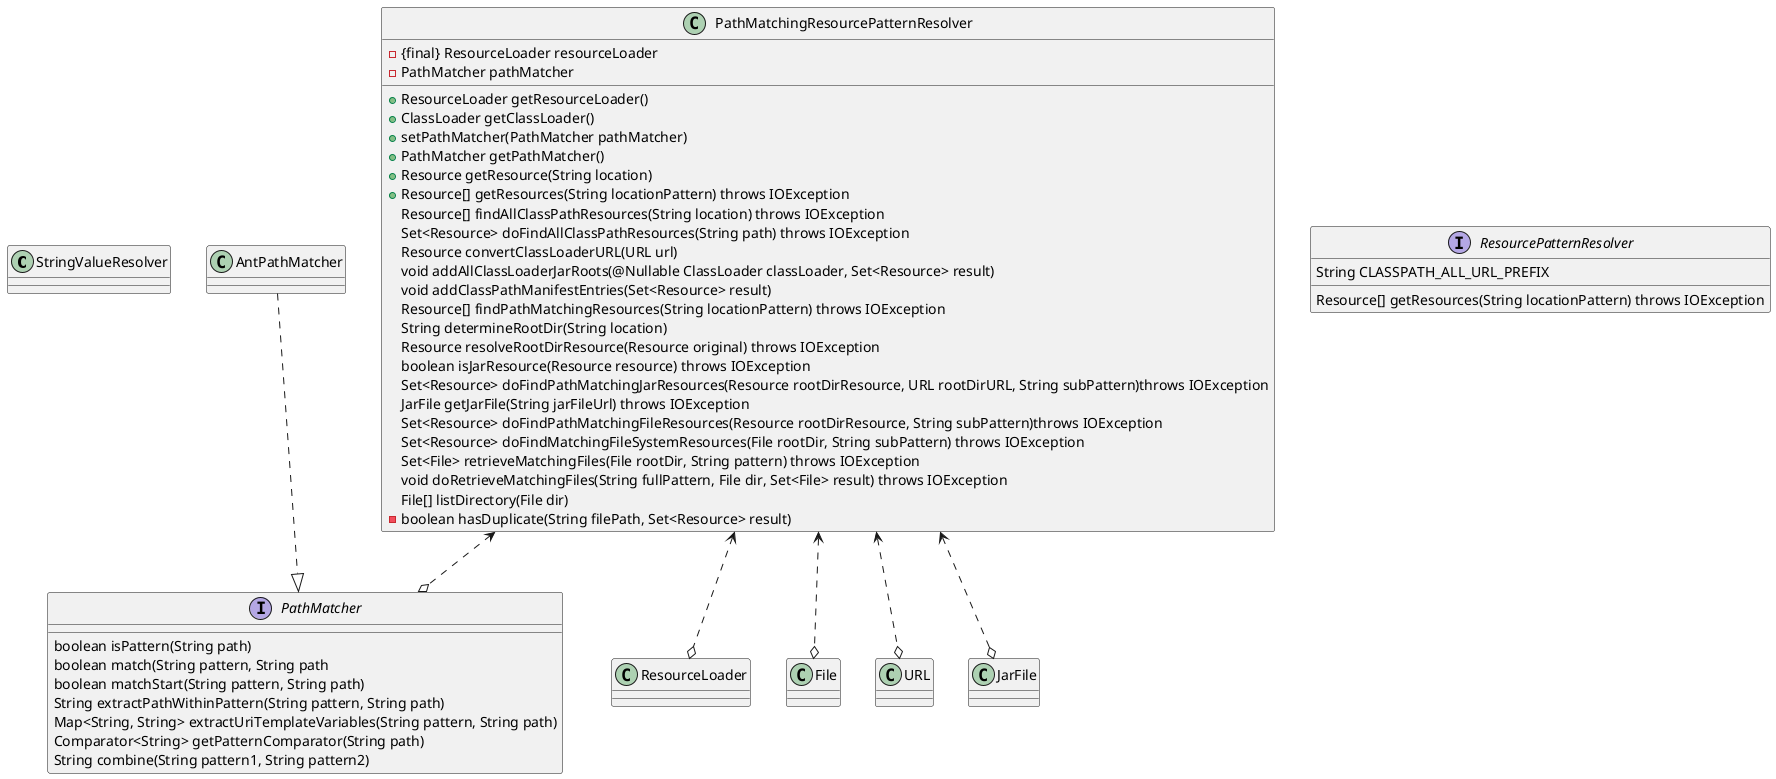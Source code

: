@startuml

class StringValueResolver{

}
class PathMatchingResourcePatternResolver{
    -{final} ResourceLoader resourceLoader
    - PathMatcher pathMatcher
    + ResourceLoader getResourceLoader()
    + ClassLoader getClassLoader()
    + setPathMatcher(PathMatcher pathMatcher)
    + PathMatcher getPathMatcher()
    + Resource getResource(String location)
    + Resource[] getResources(String locationPattern) throws IOException
      Resource[] findAllClassPathResources(String location) throws IOException
      Set<Resource> doFindAllClassPathResources(String path) throws IOException
      Resource convertClassLoaderURL(URL url)
      void addAllClassLoaderJarRoots(@Nullable ClassLoader classLoader, Set<Resource> result)
      void addClassPathManifestEntries(Set<Resource> result)
      Resource[] findPathMatchingResources(String locationPattern) throws IOException
      String determineRootDir(String location)
      Resource resolveRootDirResource(Resource original) throws IOException
      boolean isJarResource(Resource resource) throws IOException
      Set<Resource> doFindPathMatchingJarResources(Resource rootDirResource, URL rootDirURL, String subPattern)throws IOException
      JarFile getJarFile(String jarFileUrl) throws IOException
      Set<Resource> doFindPathMatchingFileResources(Resource rootDirResource, String subPattern)throws IOException
      Set<Resource> doFindMatchingFileSystemResources(File rootDir, String subPattern) throws IOException
      Set<File> retrieveMatchingFiles(File rootDir, String pattern) throws IOException
      void doRetrieveMatchingFiles(String fullPattern, File dir, Set<File> result) throws IOException
      File[] listDirectory(File dir)
    - boolean hasDuplicate(String filePath, Set<Resource> result)
}
class AntPathMatcher{

}
interface ResourcePatternResolver{
   String CLASSPATH_ALL_URL_PREFIX
   Resource[] getResources(String locationPattern) throws IOException
}
interface PathMatcher{
    boolean isPattern(String path)
    boolean match(String pattern, String path
    boolean matchStart(String pattern, String path)
    String extractPathWithinPattern(String pattern, String path)
    Map<String, String> extractUriTemplateVariables(String pattern, String path)
    Comparator<String> getPatternComparator(String path)
    String combine(String pattern1, String pattern2)
}
PathMatchingResourcePatternResolver <..o ResourceLoader
PathMatchingResourcePatternResolver <..o PathMatcher
PathMatchingResourcePatternResolver <..o File
PathMatchingResourcePatternResolver <..o URL
PathMatchingResourcePatternResolver <..o JarFile
AntPathMatcher ..|>PathMatcher
@enduml